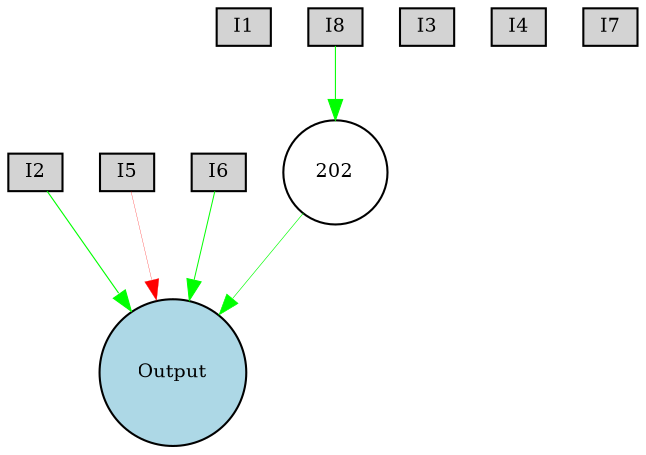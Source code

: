 digraph {
	node [fontsize=9 height=0.2 shape=circle width=0.2]
	I1 [fillcolor=lightgray shape=box style=filled]
	I2 [fillcolor=lightgray shape=box style=filled]
	I3 [fillcolor=lightgray shape=box style=filled]
	I4 [fillcolor=lightgray shape=box style=filled]
	I5 [fillcolor=lightgray shape=box style=filled]
	I6 [fillcolor=lightgray shape=box style=filled]
	I7 [fillcolor=lightgray shape=box style=filled]
	I8 [fillcolor=lightgray shape=box style=filled]
	Output [fillcolor=lightblue style=filled]
	202 [fillcolor=white style=filled]
	I8 -> 202 [color=green penwidth=0.5081085075153264 style=solid]
	I6 -> Output [color=green penwidth=0.47646540629792045 style=solid]
	I5 -> Output [color=red penwidth=0.13267685398594758 style=solid]
	I2 -> Output [color=green penwidth=0.5409336493141697 style=solid]
	202 -> Output [color=green penwidth=0.3082135963174163 style=solid]
}
